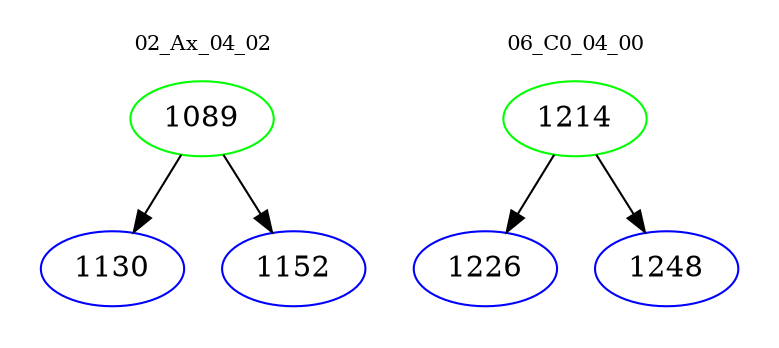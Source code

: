 digraph{
subgraph cluster_0 {
color = white
label = "02_Ax_04_02";
fontsize=10;
T0_1089 [label="1089", color="green"]
T0_1089 -> T0_1130 [color="black"]
T0_1130 [label="1130", color="blue"]
T0_1089 -> T0_1152 [color="black"]
T0_1152 [label="1152", color="blue"]
}
subgraph cluster_1 {
color = white
label = "06_C0_04_00";
fontsize=10;
T1_1214 [label="1214", color="green"]
T1_1214 -> T1_1226 [color="black"]
T1_1226 [label="1226", color="blue"]
T1_1214 -> T1_1248 [color="black"]
T1_1248 [label="1248", color="blue"]
}
}
